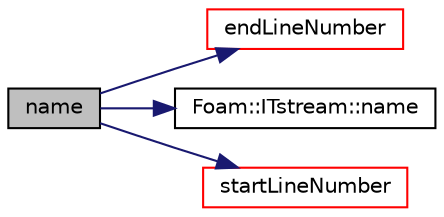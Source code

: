 digraph "name"
{
  bgcolor="transparent";
  edge [fontname="Helvetica",fontsize="10",labelfontname="Helvetica",labelfontsize="10"];
  node [fontname="Helvetica",fontsize="10",shape=record];
  rankdir="LR";
  Node96 [label="name",height=0.2,width=0.4,color="black", fillcolor="grey75", style="filled", fontcolor="black"];
  Node96 -> Node97 [color="midnightblue",fontsize="10",style="solid",fontname="Helvetica"];
  Node97 [label="endLineNumber",height=0.2,width=0.4,color="red",URL="$a27177.html#aadf8bab0cf212259a7b89bb557090139",tooltip="Return line number of last token in dictionary. "];
  Node96 -> Node100 [color="midnightblue",fontsize="10",style="solid",fontname="Helvetica"];
  Node100 [label="Foam::ITstream::name",height=0.2,width=0.4,color="black",URL="$a27429.html#aba53f1f9c8fadfa65f4099af10df348c",tooltip="Return the name of the stream. "];
  Node96 -> Node101 [color="midnightblue",fontsize="10",style="solid",fontname="Helvetica"];
  Node101 [label="startLineNumber",height=0.2,width=0.4,color="red",URL="$a27177.html#ae600f44c2d45e1a41238ffe3a3bcd102",tooltip="Return line number of first token in dictionary. "];
}
